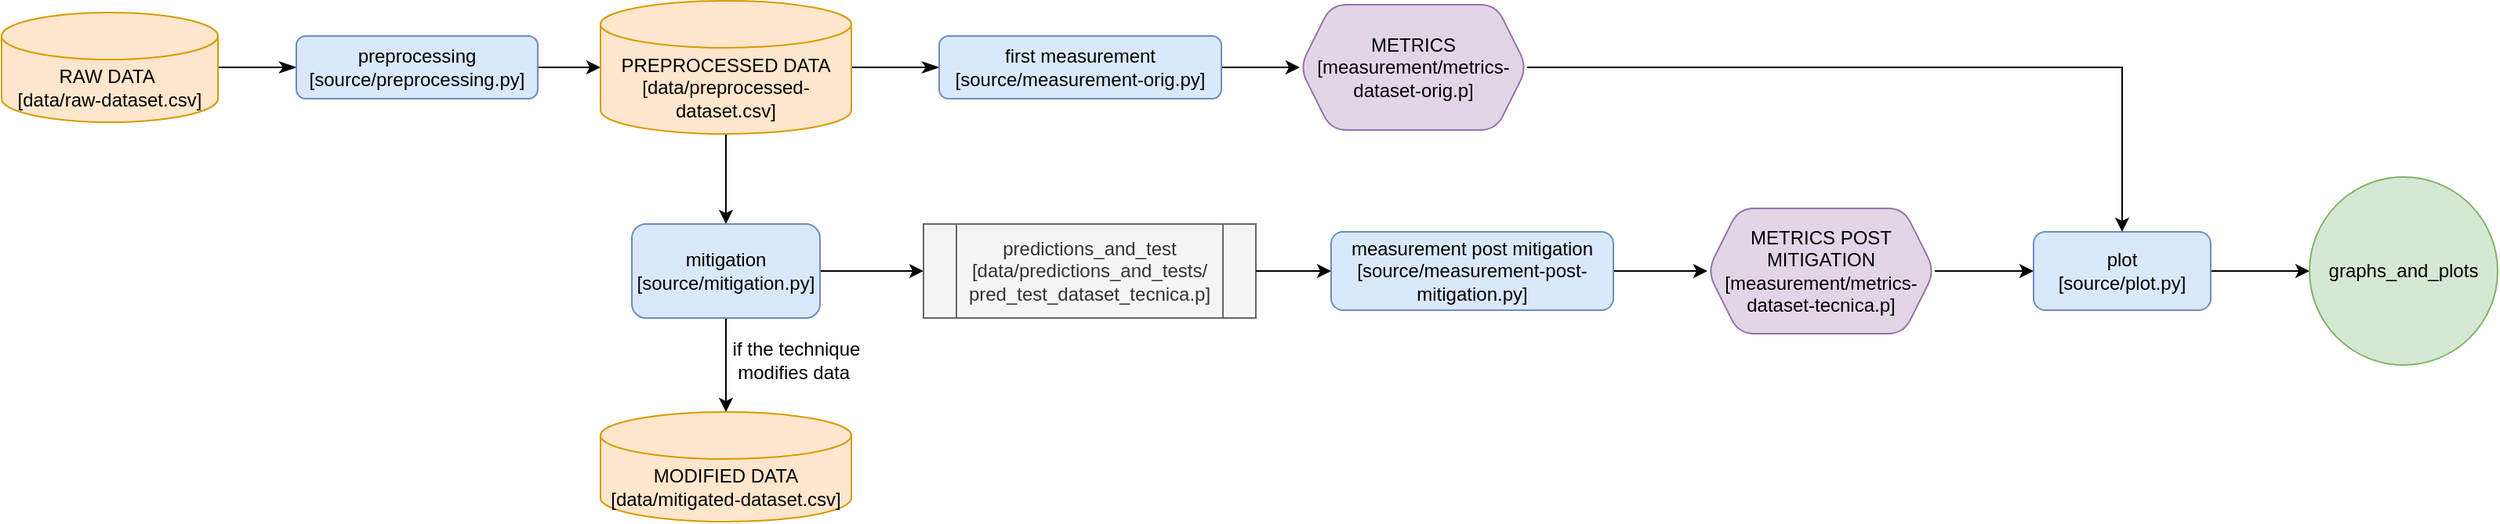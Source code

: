 <mxfile version="24.0.7" type="google">
  <diagram id="C5RBs43oDa-KdzZeNtuy" name="Page-1">
    <mxGraphModel grid="1" page="1" gridSize="8" guides="1" tooltips="1" connect="1" arrows="1" fold="1" pageScale="1" pageWidth="827" pageHeight="1169" math="0" shadow="0">
      <root>
        <mxCell id="WIyWlLk6GJQsqaUBKTNV-0" />
        <mxCell id="WIyWlLk6GJQsqaUBKTNV-1" parent="WIyWlLk6GJQsqaUBKTNV-0" />
        <mxCell id="WIyWlLk6GJQsqaUBKTNV-2" value="" style="rounded=0;html=1;jettySize=auto;orthogonalLoop=1;fontSize=11;endArrow=classicThin;endFill=1;endSize=8;strokeWidth=1;shadow=0;labelBackgroundColor=none;edgeStyle=orthogonalEdgeStyle;entryX=0;entryY=0.5;entryDx=0;entryDy=0;exitX=1;exitY=0.5;exitDx=0;exitDy=0;exitPerimeter=0;" edge="1" parent="WIyWlLk6GJQsqaUBKTNV-1" source="6yJocy1BSNXjTY60PKr3-0" target="6yJocy1BSNXjTY60PKr3-1">
          <mxGeometry relative="1" as="geometry">
            <mxPoint x="200" y="100" as="sourcePoint" />
            <mxPoint x="290" y="100" as="targetPoint" />
          </mxGeometry>
        </mxCell>
        <mxCell id="WIyWlLk6GJQsqaUBKTNV-5" value="" style="edgeStyle=orthogonalEdgeStyle;rounded=0;html=1;jettySize=auto;orthogonalLoop=1;fontSize=11;endArrow=classicThin;endFill=1;endSize=8;strokeWidth=1;shadow=0;labelBackgroundColor=none;exitX=1;exitY=0.5;exitDx=0;exitDy=0;exitPerimeter=0;" edge="1" parent="WIyWlLk6GJQsqaUBKTNV-1" source="6yJocy1BSNXjTY60PKr3-2" target="WIyWlLk6GJQsqaUBKTNV-7">
          <mxGeometry y="10" relative="1" as="geometry">
            <mxPoint as="offset" />
            <mxPoint x="520" y="100" as="sourcePoint" />
          </mxGeometry>
        </mxCell>
        <mxCell id="6yJocy1BSNXjTY60PKr3-5" value="" style="edgeStyle=orthogonalEdgeStyle;rounded=0;orthogonalLoop=1;jettySize=auto;html=1;" edge="1" parent="WIyWlLk6GJQsqaUBKTNV-1" source="WIyWlLk6GJQsqaUBKTNV-7" target="6yJocy1BSNXjTY60PKr3-4">
          <mxGeometry relative="1" as="geometry" />
        </mxCell>
        <mxCell id="WIyWlLk6GJQsqaUBKTNV-7" value="first measurement [source/measurement-orig.py]" style="rounded=1;whiteSpace=wrap;html=1;fontSize=12;glass=0;strokeWidth=1;shadow=0;fillColor=#dae8fc;strokeColor=#6c8ebf;" vertex="1" parent="WIyWlLk6GJQsqaUBKTNV-1">
          <mxGeometry x="630" y="80" width="180" height="40" as="geometry" />
        </mxCell>
        <mxCell id="6yJocy1BSNXjTY60PKr3-0" value="RAW DATA&amp;nbsp;&lt;div&gt;[data/raw-dataset.csv]&lt;/div&gt;" style="shape=cylinder3;whiteSpace=wrap;html=1;boundedLbl=1;backgroundOutline=1;size=15;fillColor=#ffe6cc;strokeColor=#d79b00;" vertex="1" parent="WIyWlLk6GJQsqaUBKTNV-1">
          <mxGeometry x="32" y="65" width="138" height="70" as="geometry" />
        </mxCell>
        <mxCell id="6yJocy1BSNXjTY60PKr3-3" value="" style="edgeStyle=orthogonalEdgeStyle;rounded=0;orthogonalLoop=1;jettySize=auto;html=1;" edge="1" parent="WIyWlLk6GJQsqaUBKTNV-1" source="6yJocy1BSNXjTY60PKr3-1" target="6yJocy1BSNXjTY60PKr3-2">
          <mxGeometry relative="1" as="geometry" />
        </mxCell>
        <mxCell id="6yJocy1BSNXjTY60PKr3-1" value="preprocessing [source/preprocessing.py]" style="rounded=1;whiteSpace=wrap;html=1;fontSize=12;glass=0;strokeWidth=1;shadow=0;fillColor=#dae8fc;strokeColor=#6c8ebf;" vertex="1" parent="WIyWlLk6GJQsqaUBKTNV-1">
          <mxGeometry x="220" y="80" width="154" height="40" as="geometry" />
        </mxCell>
        <mxCell id="6yJocy1BSNXjTY60PKr3-7" value="" style="edgeStyle=orthogonalEdgeStyle;rounded=0;orthogonalLoop=1;jettySize=auto;html=1;" edge="1" parent="WIyWlLk6GJQsqaUBKTNV-1" source="6yJocy1BSNXjTY60PKr3-2" target="6yJocy1BSNXjTY60PKr3-6">
          <mxGeometry relative="1" as="geometry" />
        </mxCell>
        <mxCell id="6yJocy1BSNXjTY60PKr3-2" value="PREPROCESSED DATA [data/preprocessed-dataset.csv]" style="shape=cylinder3;whiteSpace=wrap;html=1;boundedLbl=1;backgroundOutline=1;size=15;fillColor=#ffe6cc;strokeColor=#d79b00;" vertex="1" parent="WIyWlLk6GJQsqaUBKTNV-1">
          <mxGeometry x="414" y="57.5" width="160" height="85" as="geometry" />
        </mxCell>
        <mxCell id="6yJocy1BSNXjTY60PKr3-4" value="METRICS&lt;div&gt;[measurement/metrics-dataset-orig.p]&lt;/div&gt;" style="shape=hexagon;perimeter=hexagonPerimeter2;whiteSpace=wrap;html=1;fixedSize=1;rounded=1;glass=0;strokeWidth=1;shadow=0;fillColor=#e1d5e7;strokeColor=#9673a6;" vertex="1" parent="WIyWlLk6GJQsqaUBKTNV-1">
          <mxGeometry x="860" y="60" width="145" height="80" as="geometry" />
        </mxCell>
        <mxCell id="6yJocy1BSNXjTY60PKr3-9" value="" style="edgeStyle=orthogonalEdgeStyle;rounded=0;orthogonalLoop=1;jettySize=auto;html=1;entryX=0;entryY=0.5;entryDx=0;entryDy=0;" edge="1" parent="WIyWlLk6GJQsqaUBKTNV-1" source="6yJocy1BSNXjTY60PKr3-6" target="6yJocy1BSNXjTY60PKr3-13">
          <mxGeometry relative="1" as="geometry">
            <mxPoint x="634" y="230" as="targetPoint" />
          </mxGeometry>
        </mxCell>
        <mxCell id="6yJocy1BSNXjTY60PKr3-11" value="" style="edgeStyle=orthogonalEdgeStyle;rounded=0;orthogonalLoop=1;jettySize=auto;html=1;entryX=0.5;entryY=0;entryDx=0;entryDy=0;entryPerimeter=0;" edge="1" parent="WIyWlLk6GJQsqaUBKTNV-1" source="6yJocy1BSNXjTY60PKr3-6" target="6yJocy1BSNXjTY60PKr3-12">
          <mxGeometry relative="1" as="geometry">
            <mxPoint x="490" y="340" as="targetPoint" />
          </mxGeometry>
        </mxCell>
        <mxCell id="6yJocy1BSNXjTY60PKr3-6" value="mitigation&lt;div&gt;[source/mitigation.py]&lt;/div&gt;" style="rounded=1;whiteSpace=wrap;html=1;fillColor=#dae8fc;strokeColor=#6c8ebf;" vertex="1" parent="WIyWlLk6GJQsqaUBKTNV-1">
          <mxGeometry x="434" y="200" width="120" height="60" as="geometry" />
        </mxCell>
        <mxCell id="6yJocy1BSNXjTY60PKr3-12" value="MODIFIED DATA [data/mitigated-dataset.csv]" style="shape=cylinder3;whiteSpace=wrap;html=1;boundedLbl=1;backgroundOutline=1;size=15;fillColor=#ffe6cc;strokeColor=#d79b00;" vertex="1" parent="WIyWlLk6GJQsqaUBKTNV-1">
          <mxGeometry x="414" y="320" width="160" height="70" as="geometry" />
        </mxCell>
        <mxCell id="6yJocy1BSNXjTY60PKr3-13" value="predictions_and_test&lt;div&gt;[data/predictions_and_tests/&lt;/div&gt;&lt;div&gt;pred_test_dataset_tecnica.p]&lt;/div&gt;" style="shape=process;whiteSpace=wrap;html=1;backgroundOutline=1;fillColor=#f5f5f5;fontColor=#333333;strokeColor=#666666;" vertex="1" parent="WIyWlLk6GJQsqaUBKTNV-1">
          <mxGeometry x="620" y="200" width="212" height="60" as="geometry" />
        </mxCell>
        <mxCell id="6yJocy1BSNXjTY60PKr3-14" value="" style="edgeStyle=orthogonalEdgeStyle;rounded=0;orthogonalLoop=1;jettySize=auto;html=1;" edge="1" parent="WIyWlLk6GJQsqaUBKTNV-1" source="6yJocy1BSNXjTY60PKr3-16" target="6yJocy1BSNXjTY60PKr3-15">
          <mxGeometry relative="1" as="geometry">
            <mxPoint x="1090" y="230" as="sourcePoint" />
          </mxGeometry>
        </mxCell>
        <mxCell id="6yJocy1BSNXjTY60PKr3-15" value="METRICS POST MITIGATION&lt;div&gt;[measurement/metrics-dataset-tecnica.p]&lt;/div&gt;" style="shape=hexagon;perimeter=hexagonPerimeter2;whiteSpace=wrap;html=1;fixedSize=1;rounded=1;glass=0;strokeWidth=1;shadow=0;fillColor=#e1d5e7;strokeColor=#9673a6;" vertex="1" parent="WIyWlLk6GJQsqaUBKTNV-1">
          <mxGeometry x="1120" y="190" width="145" height="80" as="geometry" />
        </mxCell>
        <mxCell id="6yJocy1BSNXjTY60PKr3-16" value="measurement post mitigation [source/measurement-post-mitigation.py]" style="rounded=1;whiteSpace=wrap;html=1;fontSize=12;glass=0;strokeWidth=1;shadow=0;fillColor=#dae8fc;strokeColor=#6c8ebf;" vertex="1" parent="WIyWlLk6GJQsqaUBKTNV-1">
          <mxGeometry x="880" y="205" width="180" height="50" as="geometry" />
        </mxCell>
        <mxCell id="6yJocy1BSNXjTY60PKr3-18" value="" style="endArrow=classic;html=1;rounded=0;exitX=1;exitY=0.5;exitDx=0;exitDy=0;entryX=0;entryY=0.5;entryDx=0;entryDy=0;" edge="1" parent="WIyWlLk6GJQsqaUBKTNV-1" source="6yJocy1BSNXjTY60PKr3-13" target="6yJocy1BSNXjTY60PKr3-16">
          <mxGeometry width="50" height="50" relative="1" as="geometry">
            <mxPoint x="1064" y="298" as="sourcePoint" />
            <mxPoint x="1114" y="248" as="targetPoint" />
          </mxGeometry>
        </mxCell>
        <mxCell id="6yJocy1BSNXjTY60PKr3-22" value="" style="edgeStyle=orthogonalEdgeStyle;rounded=0;orthogonalLoop=1;jettySize=auto;html=1;" edge="1" parent="WIyWlLk6GJQsqaUBKTNV-1" source="6yJocy1BSNXjTY60PKr3-19" target="6yJocy1BSNXjTY60PKr3-21">
          <mxGeometry relative="1" as="geometry" />
        </mxCell>
        <mxCell id="6yJocy1BSNXjTY60PKr3-19" value="plot&lt;div&gt;[source/plot.py]&lt;/div&gt;" style="rounded=1;whiteSpace=wrap;html=1;fontSize=12;glass=0;strokeWidth=1;shadow=0;fillColor=#dae8fc;strokeColor=#6c8ebf;" vertex="1" parent="WIyWlLk6GJQsqaUBKTNV-1">
          <mxGeometry x="1328" y="205" width="113" height="50" as="geometry" />
        </mxCell>
        <mxCell id="6yJocy1BSNXjTY60PKr3-20" value="" style="endArrow=classic;html=1;rounded=0;exitX=1;exitY=0.5;exitDx=0;exitDy=0;entryX=0;entryY=0.5;entryDx=0;entryDy=0;" edge="1" parent="WIyWlLk6GJQsqaUBKTNV-1" source="6yJocy1BSNXjTY60PKr3-15" target="6yJocy1BSNXjTY60PKr3-19">
          <mxGeometry width="50" height="50" relative="1" as="geometry">
            <mxPoint x="1321" y="230" as="sourcePoint" />
            <mxPoint x="1465" y="248" as="targetPoint" />
          </mxGeometry>
        </mxCell>
        <mxCell id="6yJocy1BSNXjTY60PKr3-21" value="graphs_and_plots" style="ellipse;whiteSpace=wrap;html=1;aspect=fixed;fillColor=#d5e8d4;strokeColor=#82b366;" vertex="1" parent="WIyWlLk6GJQsqaUBKTNV-1">
          <mxGeometry x="1504" y="170" width="120" height="120" as="geometry" />
        </mxCell>
        <mxCell id="6yJocy1BSNXjTY60PKr3-23" value="if the technique modifies data&amp;nbsp;" style="text;html=1;align=center;verticalAlign=middle;whiteSpace=wrap;rounded=0;" vertex="1" parent="WIyWlLk6GJQsqaUBKTNV-1">
          <mxGeometry x="494" y="272" width="90" height="30" as="geometry" />
        </mxCell>
        <mxCell id="6yJocy1BSNXjTY60PKr3-25" value="" style="edgeStyle=orthogonalEdgeStyle;rounded=0;orthogonalLoop=1;jettySize=auto;html=1;exitX=1;exitY=0.5;exitDx=0;exitDy=0;entryX=0.5;entryY=0;entryDx=0;entryDy=0;" edge="1" parent="WIyWlLk6GJQsqaUBKTNV-1" source="6yJocy1BSNXjTY60PKr3-4" target="6yJocy1BSNXjTY60PKr3-19">
          <mxGeometry relative="1" as="geometry">
            <mxPoint x="1449" y="238" as="sourcePoint" />
            <mxPoint x="1512" y="238" as="targetPoint" />
          </mxGeometry>
        </mxCell>
      </root>
    </mxGraphModel>
  </diagram>
</mxfile>
